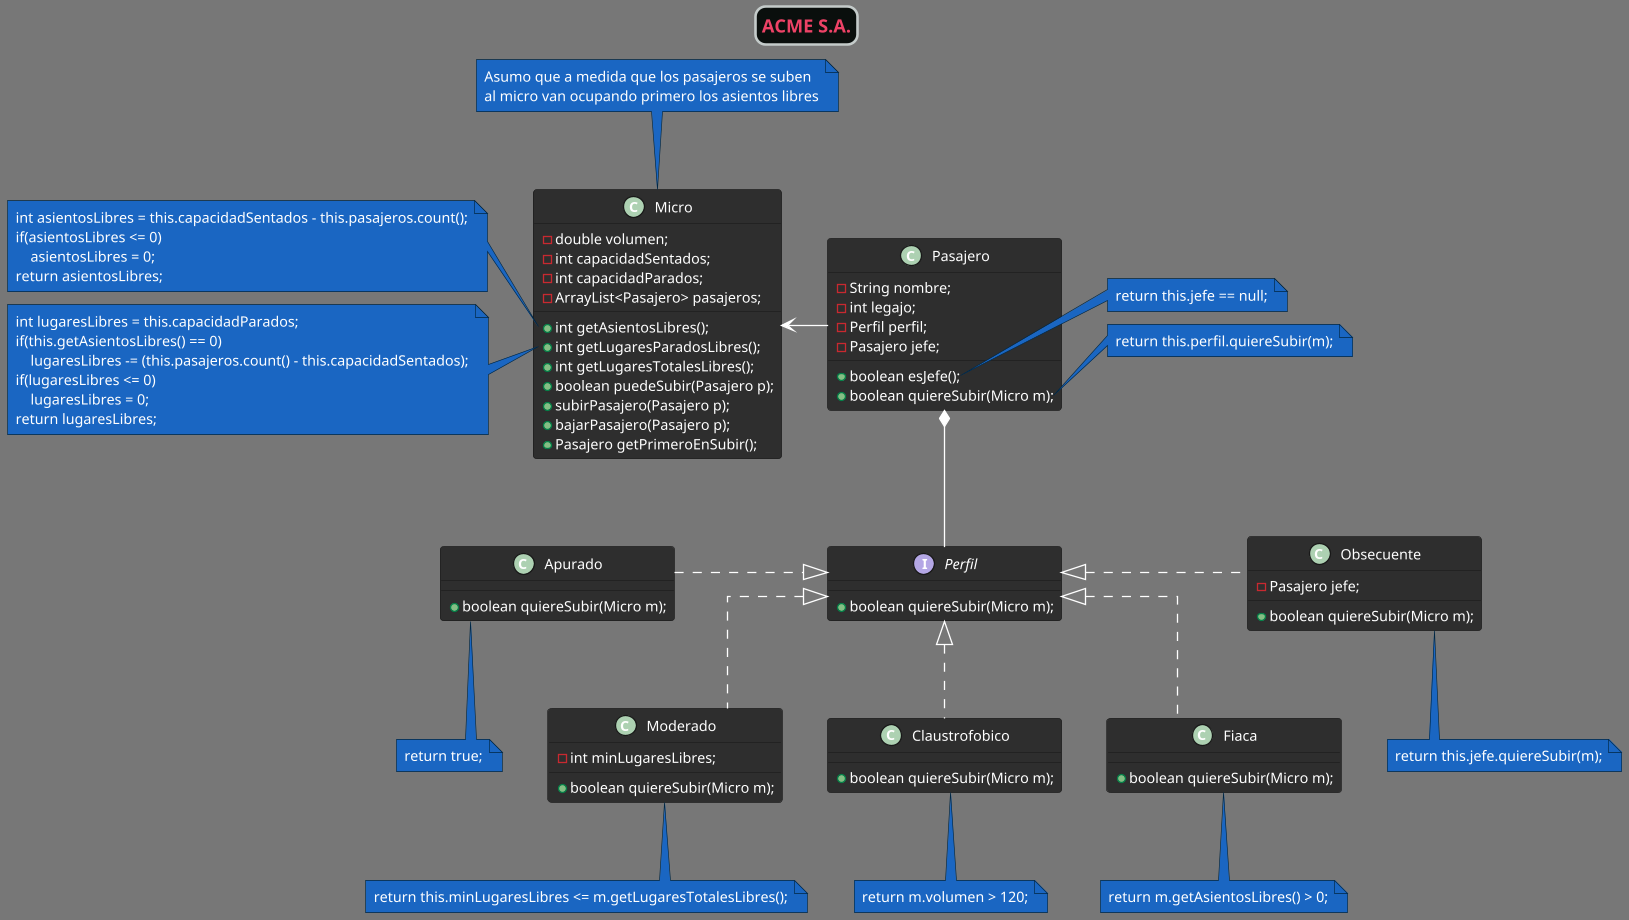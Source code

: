 @startuml
title "ACME S.A."
!theme reddress-darkblue
scale 1.3
skinparam Linetype ortho
skinparam titleBorderRoundCorner 15
skinparam titleBorderThickness 2
skinparam titleBorderColor #C4CBCA
skinparam titleBackgroundColor #0A0F0D
skinparam defaultFontColor #FFFFFF
skinparam titleFontColor #EE4266



class Micro {
    -double volumen;
    -int capacidadSentados;
    -int capacidadParados;
    -ArrayList<Pasajero> pasajeros;

    +int getAsientosLibres();
    +int getLugaresParadosLibres();
    +int getLugaresTotalesLibres();
    +boolean puedeSubir(Pasajero p);
    +subirPasajero(Pasajero p);
    +bajarPasajero(Pasajero p);
    +Pasajero getPrimeroEnSubir();
}

class Pasajero {
    -String nombre;
    -int legajo;
    -Perfil perfil;
    -Pasajero jefe;

    +boolean esJefe();
    +boolean quiereSubir(Micro m);
}

interface Perfil {
    +boolean quiereSubir(Micro m);
}

class Apurado {
    +boolean quiereSubir(Micro m);
}

class Claustrofobico {
    +boolean quiereSubir(Micro m);
}

class Fiaca {
    +boolean quiereSubir(Micro m);
}

class Moderado {
    -int minLugaresLibres;

    +boolean quiereSubir(Micro m);
}

class Obsecuente {
    -Pasajero jefe;

    +boolean quiereSubir(Micro m);
}



'Relaciones
Pasajero -l-> Micro
Pasajero *-- Perfil

Perfil <|.l. Apurado
Perfil <|.. Claustrofobico
Perfil <|.. Fiaca
Perfil <|.. Moderado
Perfil <|.r. Obsecuente


'Notas
'Perfiles
note bottom of Apurado: return true;

note bottom of Claustrofobico: return m.volumen > 120;

note bottom of Fiaca: return m.getAsientosLibres() > 0;

note bottom of Moderado: return this.minLugaresLibres <= m.getLugaresTotalesLibres();

note bottom of Obsecuente: return this.jefe.quiereSubir(m);

'Pasajero
note right of Pasajero::esJefe
return this.jefe == null;
endnote

note right of Pasajero::quiereSubir
return this.perfil.quiereSubir(m);
endnote

'Micro
note as N1
Asumo que a medida que los pasajeros se suben
al micro van ocupando primero los asientos libres
endnote
Micro -u- N1

note left of Micro::getAsientosLibres
int asientosLibres = this.capacidadSentados - this.pasajeros.count();
if(asientosLibres <= 0)
    asientosLibres = 0;
return asientosLibres;
endnote

note left of Micro::getLugaresParadosLibres
int lugaresLibres = this.capacidadParados;
if(this.getAsientosLibres() == 0)
    lugaresLibres -= (this.pasajeros.count() - this.capacidadSentados);
if(lugaresLibres <= 0)
    lugaresLibres = 0;
return lugaresLibres;
endnote

@enduml